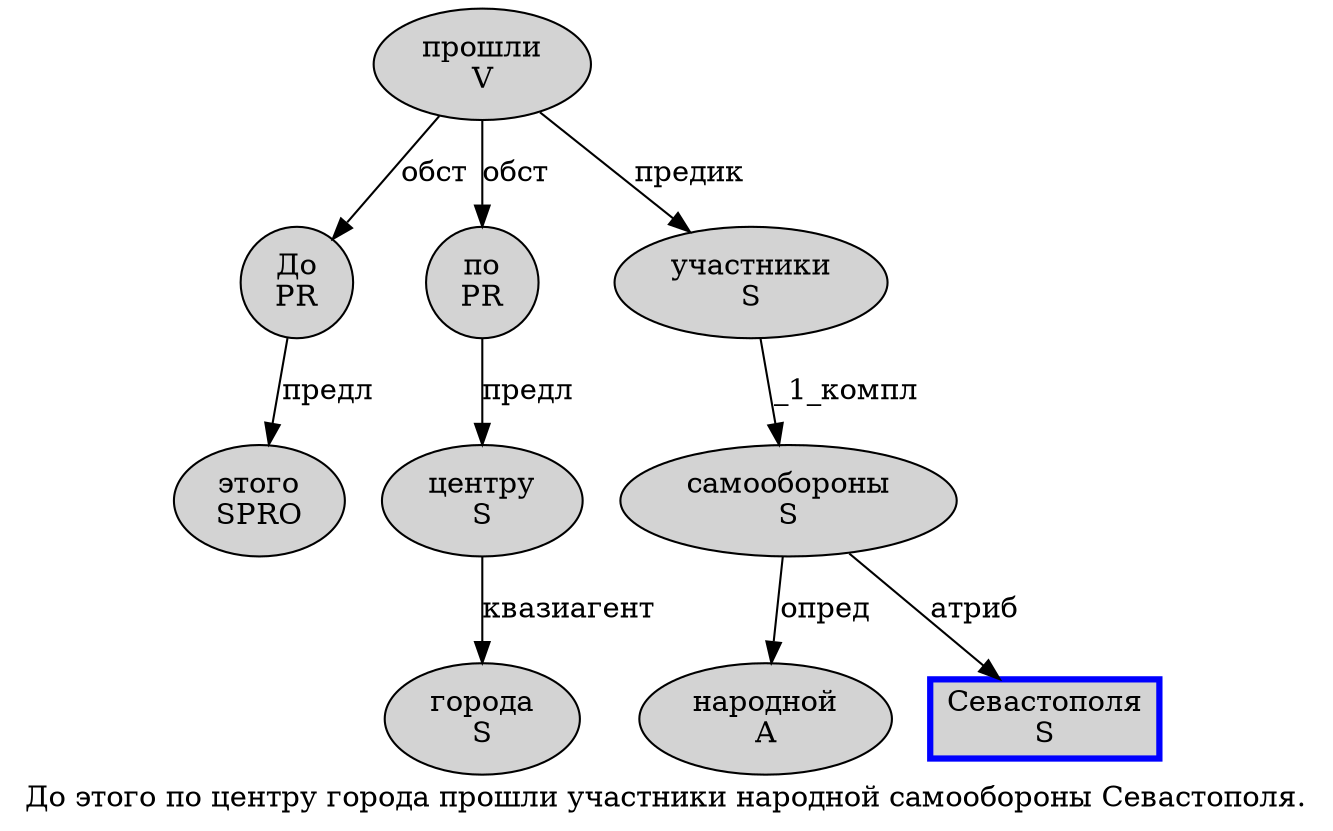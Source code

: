 digraph SENTENCE_352 {
	graph [label="До этого по центру города прошли участники народной самообороны Севастополя."]
	node [style=filled]
		0 [label="До
PR" color="" fillcolor=lightgray penwidth=1 shape=ellipse]
		1 [label="этого
SPRO" color="" fillcolor=lightgray penwidth=1 shape=ellipse]
		2 [label="по
PR" color="" fillcolor=lightgray penwidth=1 shape=ellipse]
		3 [label="центру
S" color="" fillcolor=lightgray penwidth=1 shape=ellipse]
		4 [label="города
S" color="" fillcolor=lightgray penwidth=1 shape=ellipse]
		5 [label="прошли
V" color="" fillcolor=lightgray penwidth=1 shape=ellipse]
		6 [label="участники
S" color="" fillcolor=lightgray penwidth=1 shape=ellipse]
		7 [label="народной
A" color="" fillcolor=lightgray penwidth=1 shape=ellipse]
		8 [label="самообороны
S" color="" fillcolor=lightgray penwidth=1 shape=ellipse]
		9 [label="Севастополя
S" color=blue fillcolor=lightgray penwidth=3 shape=box]
			6 -> 8 [label="_1_компл"]
			0 -> 1 [label="предл"]
			5 -> 0 [label="обст"]
			5 -> 2 [label="обст"]
			5 -> 6 [label="предик"]
			2 -> 3 [label="предл"]
			8 -> 7 [label="опред"]
			8 -> 9 [label="атриб"]
			3 -> 4 [label="квазиагент"]
}